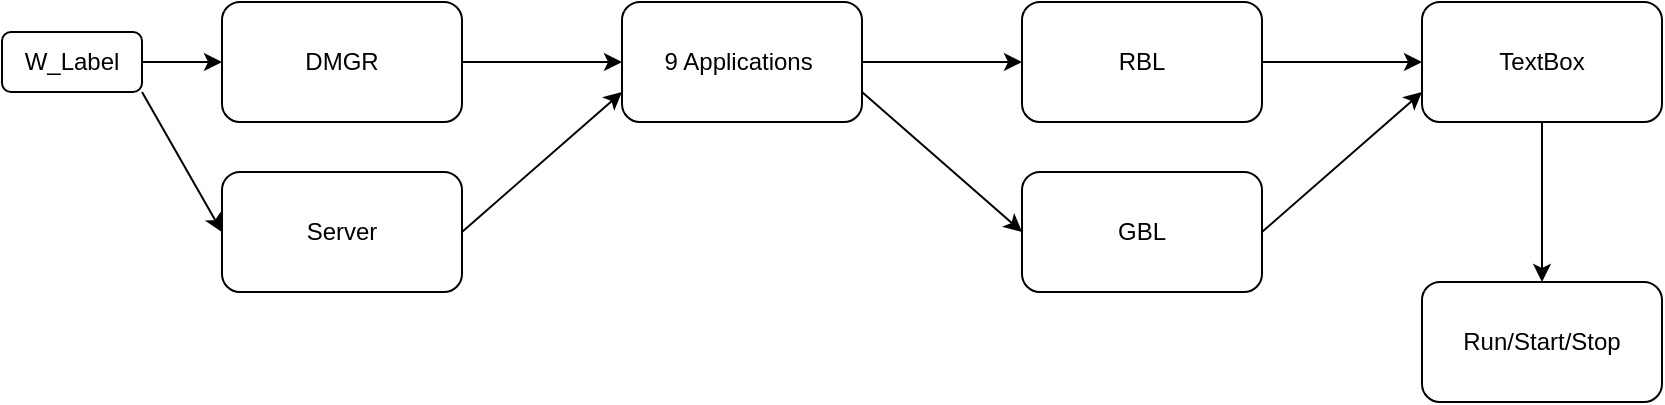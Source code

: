 <mxfile version="20.2.2" type="device"><diagram id="TtQZIr5PEPL393mVQ5Ru" name="Page-1"><mxGraphModel dx="868" dy="482" grid="1" gridSize="10" guides="1" tooltips="1" connect="1" arrows="1" fold="1" page="1" pageScale="1" pageWidth="850" pageHeight="1100" math="0" shadow="0"><root><mxCell id="0"/><mxCell id="1" parent="0"/><mxCell id="7zP_pVEIxUL71qJd7U_t-3" value="" style="edgeStyle=orthogonalEdgeStyle;rounded=0;orthogonalLoop=1;jettySize=auto;html=1;" edge="1" parent="1" source="7zP_pVEIxUL71qJd7U_t-1" target="7zP_pVEIxUL71qJd7U_t-2"><mxGeometry relative="1" as="geometry"/></mxCell><mxCell id="7zP_pVEIxUL71qJd7U_t-1" value="W_Label" style="rounded=1;whiteSpace=wrap;html=1;" vertex="1" parent="1"><mxGeometry x="80" y="90" width="70" height="30" as="geometry"/></mxCell><mxCell id="7zP_pVEIxUL71qJd7U_t-7" value="" style="edgeStyle=orthogonalEdgeStyle;rounded=0;orthogonalLoop=1;jettySize=auto;html=1;" edge="1" parent="1" source="7zP_pVEIxUL71qJd7U_t-2" target="7zP_pVEIxUL71qJd7U_t-6"><mxGeometry relative="1" as="geometry"/></mxCell><mxCell id="7zP_pVEIxUL71qJd7U_t-2" value="DMGR" style="whiteSpace=wrap;html=1;rounded=1;" vertex="1" parent="1"><mxGeometry x="190" y="75" width="120" height="60" as="geometry"/></mxCell><mxCell id="7zP_pVEIxUL71qJd7U_t-4" value="Server" style="whiteSpace=wrap;html=1;rounded=1;" vertex="1" parent="1"><mxGeometry x="190" y="160" width="120" height="60" as="geometry"/></mxCell><mxCell id="7zP_pVEIxUL71qJd7U_t-10" value="" style="edgeStyle=orthogonalEdgeStyle;rounded=0;orthogonalLoop=1;jettySize=auto;html=1;" edge="1" parent="1" source="7zP_pVEIxUL71qJd7U_t-6" target="7zP_pVEIxUL71qJd7U_t-9"><mxGeometry relative="1" as="geometry"/></mxCell><mxCell id="7zP_pVEIxUL71qJd7U_t-6" value="9 Applications&amp;nbsp;" style="whiteSpace=wrap;html=1;rounded=1;" vertex="1" parent="1"><mxGeometry x="390" y="75" width="120" height="60" as="geometry"/></mxCell><mxCell id="7zP_pVEIxUL71qJd7U_t-8" value="" style="endArrow=classic;html=1;rounded=0;exitX=1;exitY=0.5;exitDx=0;exitDy=0;entryX=0;entryY=0.75;entryDx=0;entryDy=0;" edge="1" parent="1" source="7zP_pVEIxUL71qJd7U_t-4" target="7zP_pVEIxUL71qJd7U_t-6"><mxGeometry width="50" height="50" relative="1" as="geometry"><mxPoint x="400" y="280" as="sourcePoint"/><mxPoint x="450" y="230" as="targetPoint"/></mxGeometry></mxCell><mxCell id="7zP_pVEIxUL71qJd7U_t-15" value="" style="edgeStyle=orthogonalEdgeStyle;rounded=0;orthogonalLoop=1;jettySize=auto;html=1;" edge="1" parent="1" source="7zP_pVEIxUL71qJd7U_t-9" target="7zP_pVEIxUL71qJd7U_t-14"><mxGeometry relative="1" as="geometry"/></mxCell><mxCell id="7zP_pVEIxUL71qJd7U_t-9" value="RBL" style="whiteSpace=wrap;html=1;rounded=1;" vertex="1" parent="1"><mxGeometry x="590" y="75" width="120" height="60" as="geometry"/></mxCell><mxCell id="7zP_pVEIxUL71qJd7U_t-11" value="GBL" style="whiteSpace=wrap;html=1;rounded=1;" vertex="1" parent="1"><mxGeometry x="590" y="160" width="120" height="60" as="geometry"/></mxCell><mxCell id="7zP_pVEIxUL71qJd7U_t-12" value="" style="endArrow=classic;html=1;rounded=0;exitX=1;exitY=1;exitDx=0;exitDy=0;entryX=0;entryY=0.5;entryDx=0;entryDy=0;" edge="1" parent="1" source="7zP_pVEIxUL71qJd7U_t-1" target="7zP_pVEIxUL71qJd7U_t-4"><mxGeometry width="50" height="50" relative="1" as="geometry"><mxPoint x="400" y="280" as="sourcePoint"/><mxPoint x="450" y="230" as="targetPoint"/></mxGeometry></mxCell><mxCell id="7zP_pVEIxUL71qJd7U_t-13" value="" style="endArrow=classic;html=1;rounded=0;exitX=1;exitY=0.75;exitDx=0;exitDy=0;entryX=0;entryY=0.5;entryDx=0;entryDy=0;" edge="1" parent="1" source="7zP_pVEIxUL71qJd7U_t-6" target="7zP_pVEIxUL71qJd7U_t-11"><mxGeometry width="50" height="50" relative="1" as="geometry"><mxPoint x="410" y="290" as="sourcePoint"/><mxPoint x="460" y="240" as="targetPoint"/></mxGeometry></mxCell><mxCell id="7zP_pVEIxUL71qJd7U_t-18" value="" style="edgeStyle=orthogonalEdgeStyle;rounded=0;orthogonalLoop=1;jettySize=auto;html=1;" edge="1" parent="1" source="7zP_pVEIxUL71qJd7U_t-14" target="7zP_pVEIxUL71qJd7U_t-17"><mxGeometry relative="1" as="geometry"/></mxCell><mxCell id="7zP_pVEIxUL71qJd7U_t-14" value="TextBox" style="whiteSpace=wrap;html=1;rounded=1;" vertex="1" parent="1"><mxGeometry x="790" y="75" width="120" height="60" as="geometry"/></mxCell><mxCell id="7zP_pVEIxUL71qJd7U_t-16" value="" style="endArrow=classic;html=1;rounded=0;exitX=1;exitY=0.5;exitDx=0;exitDy=0;entryX=0;entryY=0.75;entryDx=0;entryDy=0;" edge="1" parent="1" source="7zP_pVEIxUL71qJd7U_t-11" target="7zP_pVEIxUL71qJd7U_t-14"><mxGeometry width="50" height="50" relative="1" as="geometry"><mxPoint x="410" y="290" as="sourcePoint"/><mxPoint x="460" y="240" as="targetPoint"/></mxGeometry></mxCell><mxCell id="7zP_pVEIxUL71qJd7U_t-17" value="Run/Start/Stop" style="whiteSpace=wrap;html=1;rounded=1;" vertex="1" parent="1"><mxGeometry x="790" y="215" width="120" height="60" as="geometry"/></mxCell></root></mxGraphModel></diagram></mxfile>